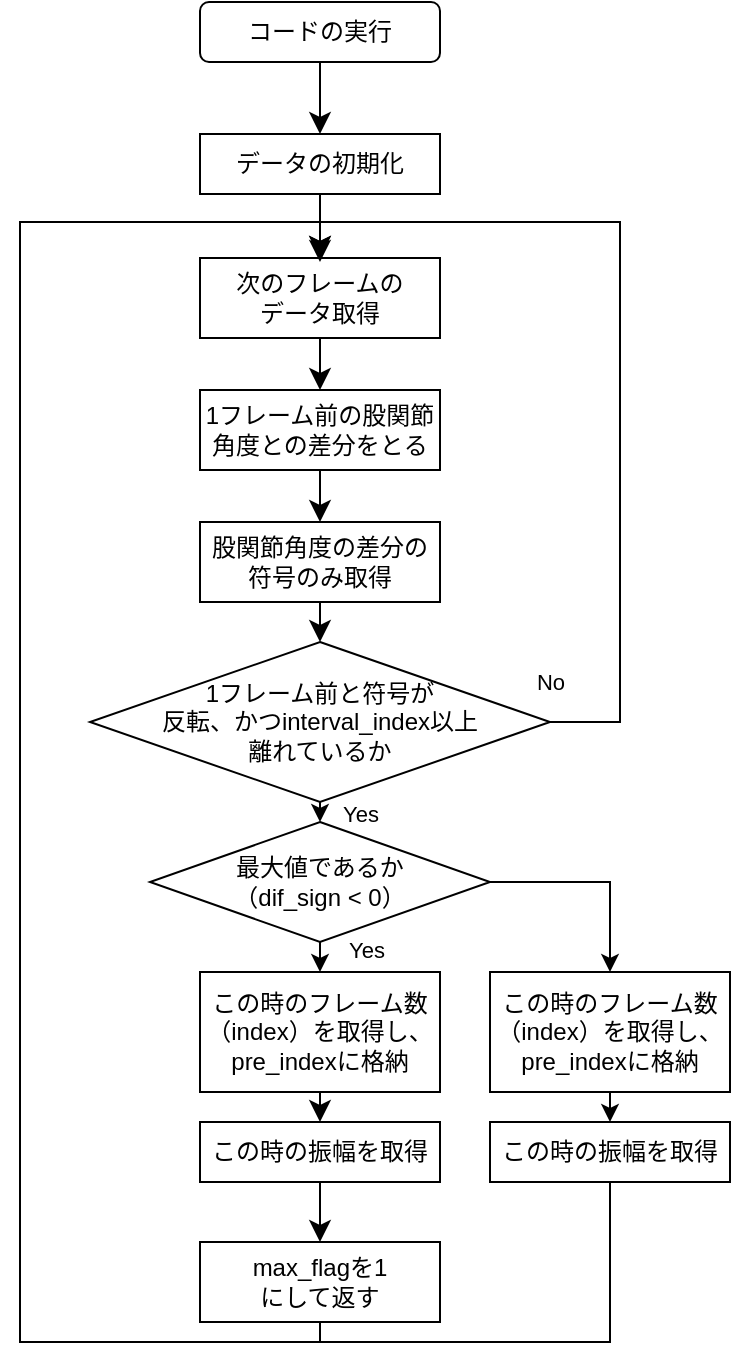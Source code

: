 <mxfile version="28.2.8">
  <diagram name="ページ1" id="XV7HOW5luz2mS909loeW">
    <mxGraphModel dx="639" dy="824" grid="1" gridSize="10" guides="1" tooltips="1" connect="1" arrows="1" fold="1" page="1" pageScale="1" pageWidth="827" pageHeight="1169" math="0" shadow="0">
      <root>
        <mxCell id="0" />
        <mxCell id="1" parent="0" />
        <mxCell id="YZBaffilu4AnjlPQbNB9-1" style="edgeStyle=none;curved=1;rounded=0;orthogonalLoop=1;jettySize=auto;html=1;exitX=0.5;exitY=1;exitDx=0;exitDy=0;entryX=0.5;entryY=0;entryDx=0;entryDy=0;fontSize=12;startSize=8;endSize=8;" parent="1" source="YZBaffilu4AnjlPQbNB9-2" target="YZBaffilu4AnjlPQbNB9-4" edge="1">
          <mxGeometry relative="1" as="geometry" />
        </mxCell>
        <mxCell id="YZBaffilu4AnjlPQbNB9-2" value="コードの実行" style="rounded=1;whiteSpace=wrap;html=1;" parent="1" vertex="1">
          <mxGeometry x="130" y="40" width="120" height="30" as="geometry" />
        </mxCell>
        <mxCell id="YZBaffilu4AnjlPQbNB9-3" style="edgeStyle=none;curved=1;rounded=0;orthogonalLoop=1;jettySize=auto;html=1;exitX=0.5;exitY=1;exitDx=0;exitDy=0;entryX=0.5;entryY=0;entryDx=0;entryDy=0;fontSize=12;startSize=8;endSize=8;" parent="1" source="YZBaffilu4AnjlPQbNB9-4" target="YZBaffilu4AnjlPQbNB9-6" edge="1">
          <mxGeometry relative="1" as="geometry" />
        </mxCell>
        <mxCell id="YZBaffilu4AnjlPQbNB9-4" value="データの初期化" style="rounded=0;whiteSpace=wrap;html=1;" parent="1" vertex="1">
          <mxGeometry x="130" y="106" width="120" height="30" as="geometry" />
        </mxCell>
        <mxCell id="YZBaffilu4AnjlPQbNB9-5" style="edgeStyle=none;curved=1;rounded=0;orthogonalLoop=1;jettySize=auto;html=1;exitX=0.5;exitY=1;exitDx=0;exitDy=0;entryX=0.5;entryY=0;entryDx=0;entryDy=0;fontSize=12;startSize=8;endSize=8;" parent="1" source="YZBaffilu4AnjlPQbNB9-6" target="YZBaffilu4AnjlPQbNB9-8" edge="1">
          <mxGeometry relative="1" as="geometry" />
        </mxCell>
        <mxCell id="YZBaffilu4AnjlPQbNB9-6" value="次のフレームの&lt;br&gt;データ取得" style="rounded=0;whiteSpace=wrap;html=1;" parent="1" vertex="1">
          <mxGeometry x="130" y="168" width="120" height="40" as="geometry" />
        </mxCell>
        <mxCell id="YZBaffilu4AnjlPQbNB9-7" style="edgeStyle=none;curved=1;rounded=0;orthogonalLoop=1;jettySize=auto;html=1;exitX=0.5;exitY=1;exitDx=0;exitDy=0;fontSize=12;startSize=8;endSize=8;" parent="1" source="YZBaffilu4AnjlPQbNB9-8" target="YZBaffilu4AnjlPQbNB9-10" edge="1">
          <mxGeometry relative="1" as="geometry" />
        </mxCell>
        <mxCell id="YZBaffilu4AnjlPQbNB9-8" value="1フレーム前の股関節角度との差分をとる" style="rounded=0;whiteSpace=wrap;html=1;" parent="1" vertex="1">
          <mxGeometry x="130" y="234" width="120" height="40" as="geometry" />
        </mxCell>
        <mxCell id="YZBaffilu4AnjlPQbNB9-9" style="edgeStyle=none;curved=1;rounded=0;orthogonalLoop=1;jettySize=auto;html=1;exitX=0.5;exitY=1;exitDx=0;exitDy=0;entryX=0.5;entryY=0;entryDx=0;entryDy=0;fontSize=12;startSize=8;endSize=8;" parent="1" source="YZBaffilu4AnjlPQbNB9-10" target="YZBaffilu4AnjlPQbNB9-12" edge="1">
          <mxGeometry relative="1" as="geometry" />
        </mxCell>
        <mxCell id="YZBaffilu4AnjlPQbNB9-10" value="股関節角度の差分の符号のみ取得" style="rounded=0;whiteSpace=wrap;html=1;" parent="1" vertex="1">
          <mxGeometry x="130" y="300" width="120" height="40" as="geometry" />
        </mxCell>
        <mxCell id="LMAKcTNWb_XVxzCbwD4E-4" style="edgeStyle=orthogonalEdgeStyle;rounded=0;orthogonalLoop=1;jettySize=auto;html=1;exitX=0.5;exitY=1;exitDx=0;exitDy=0;entryX=0.5;entryY=0;entryDx=0;entryDy=0;" edge="1" parent="1" source="YZBaffilu4AnjlPQbNB9-12" target="LMAKcTNWb_XVxzCbwD4E-3">
          <mxGeometry relative="1" as="geometry" />
        </mxCell>
        <mxCell id="LMAKcTNWb_XVxzCbwD4E-5" value="Yes" style="edgeLabel;html=1;align=center;verticalAlign=middle;resizable=0;points=[];" vertex="1" connectable="0" parent="LMAKcTNWb_XVxzCbwD4E-4">
          <mxGeometry x="0.165" relative="1" as="geometry">
            <mxPoint x="20" as="offset" />
          </mxGeometry>
        </mxCell>
        <mxCell id="YZBaffilu4AnjlPQbNB9-12" value="1フレーム前と符号が&lt;br&gt;反転、かつinterval_index以上&lt;br&gt;離れているか" style="rhombus;whiteSpace=wrap;html=1;" parent="1" vertex="1">
          <mxGeometry x="75" y="360" width="230" height="80" as="geometry" />
        </mxCell>
        <mxCell id="YZBaffilu4AnjlPQbNB9-13" style="edgeStyle=none;curved=1;rounded=0;orthogonalLoop=1;jettySize=auto;html=1;exitX=0.5;exitY=1;exitDx=0;exitDy=0;entryX=0.5;entryY=0;entryDx=0;entryDy=0;fontSize=12;startSize=8;endSize=8;" parent="1" source="YZBaffilu4AnjlPQbNB9-14" target="YZBaffilu4AnjlPQbNB9-16" edge="1">
          <mxGeometry relative="1" as="geometry" />
        </mxCell>
        <mxCell id="YZBaffilu4AnjlPQbNB9-14" value="この時のフレーム数（index）を取得し、pre_indexに格納" style="rounded=0;whiteSpace=wrap;html=1;" parent="1" vertex="1">
          <mxGeometry x="130" y="525" width="120" height="60" as="geometry" />
        </mxCell>
        <mxCell id="YZBaffilu4AnjlPQbNB9-15" style="edgeStyle=none;curved=1;rounded=0;orthogonalLoop=1;jettySize=auto;html=1;exitX=0.5;exitY=1;exitDx=0;exitDy=0;entryX=0.5;entryY=0;entryDx=0;entryDy=0;fontSize=12;startSize=8;endSize=8;" parent="1" source="YZBaffilu4AnjlPQbNB9-16" target="YZBaffilu4AnjlPQbNB9-17" edge="1">
          <mxGeometry relative="1" as="geometry" />
        </mxCell>
        <mxCell id="YZBaffilu4AnjlPQbNB9-16" value="この時の振幅を取得" style="rounded=0;whiteSpace=wrap;html=1;" parent="1" vertex="1">
          <mxGeometry x="130" y="600" width="120" height="30" as="geometry" />
        </mxCell>
        <mxCell id="YZBaffilu4AnjlPQbNB9-17" value="max_flagを1&lt;br&gt;にして返す" style="rounded=0;whiteSpace=wrap;html=1;" parent="1" vertex="1">
          <mxGeometry x="130" y="660" width="120" height="40" as="geometry" />
        </mxCell>
        <mxCell id="YZBaffilu4AnjlPQbNB9-18" value="" style="edgeStyle=orthogonalEdgeStyle;endArrow=classic;html=1;rounded=0;endSize=8;startSize=8;fontSize=12;exitX=0.5;exitY=1;exitDx=0;exitDy=0;entryX=0.5;entryY=0;entryDx=0;entryDy=0;" parent="1" source="YZBaffilu4AnjlPQbNB9-17" target="YZBaffilu4AnjlPQbNB9-6" edge="1">
          <mxGeometry width="50" height="50" relative="1" as="geometry">
            <mxPoint x="80" y="420" as="sourcePoint" />
            <mxPoint x="180" y="160" as="targetPoint" />
            <Array as="points">
              <mxPoint x="190" y="710" />
              <mxPoint x="40" y="710" />
              <mxPoint x="40" y="150" />
              <mxPoint x="190" y="150" />
            </Array>
          </mxGeometry>
        </mxCell>
        <mxCell id="YZBaffilu4AnjlPQbNB9-19" value="" style="edgeStyle=segmentEdgeStyle;endArrow=classic;html=1;curved=0;rounded=0;endSize=8;startSize=8;fontSize=12;exitX=1;exitY=0.5;exitDx=0;exitDy=0;" parent="1" source="YZBaffilu4AnjlPQbNB9-12" edge="1">
          <mxGeometry width="50" height="50" relative="1" as="geometry">
            <mxPoint x="340" y="400" as="sourcePoint" />
            <mxPoint x="190" y="170" as="targetPoint" />
            <Array as="points">
              <mxPoint x="340" y="400" />
              <mxPoint x="340" y="150" />
              <mxPoint x="190" y="150" />
            </Array>
          </mxGeometry>
        </mxCell>
        <mxCell id="YZBaffilu4AnjlPQbNB9-21" value="No" style="edgeLabel;html=1;align=center;verticalAlign=middle;resizable=0;points=[];" parent="YZBaffilu4AnjlPQbNB9-19" vertex="1" connectable="0">
          <mxGeometry x="-0.908" y="4" relative="1" as="geometry">
            <mxPoint x="-21" y="-16" as="offset" />
          </mxGeometry>
        </mxCell>
        <mxCell id="LMAKcTNWb_XVxzCbwD4E-6" style="edgeStyle=orthogonalEdgeStyle;rounded=0;orthogonalLoop=1;jettySize=auto;html=1;exitX=0.5;exitY=1;exitDx=0;exitDy=0;entryX=0.5;entryY=0;entryDx=0;entryDy=0;" edge="1" parent="1" source="LMAKcTNWb_XVxzCbwD4E-3" target="YZBaffilu4AnjlPQbNB9-14">
          <mxGeometry relative="1" as="geometry" />
        </mxCell>
        <mxCell id="LMAKcTNWb_XVxzCbwD4E-7" value="Yes" style="edgeLabel;html=1;align=center;verticalAlign=middle;resizable=0;points=[];" vertex="1" connectable="0" parent="LMAKcTNWb_XVxzCbwD4E-6">
          <mxGeometry x="-0.302" y="6" relative="1" as="geometry">
            <mxPoint x="17" y="-1" as="offset" />
          </mxGeometry>
        </mxCell>
        <mxCell id="LMAKcTNWb_XVxzCbwD4E-11" style="edgeStyle=orthogonalEdgeStyle;rounded=0;orthogonalLoop=1;jettySize=auto;html=1;exitX=1;exitY=0.5;exitDx=0;exitDy=0;entryX=0.5;entryY=0;entryDx=0;entryDy=0;" edge="1" parent="1" source="LMAKcTNWb_XVxzCbwD4E-3" target="LMAKcTNWb_XVxzCbwD4E-8">
          <mxGeometry relative="1" as="geometry" />
        </mxCell>
        <mxCell id="LMAKcTNWb_XVxzCbwD4E-3" value="最大値であるか&lt;br&gt;（dif_sign &amp;lt; 0）" style="rhombus;whiteSpace=wrap;html=1;" vertex="1" parent="1">
          <mxGeometry x="105" y="450" width="170" height="60" as="geometry" />
        </mxCell>
        <mxCell id="LMAKcTNWb_XVxzCbwD4E-12" style="edgeStyle=orthogonalEdgeStyle;rounded=0;orthogonalLoop=1;jettySize=auto;html=1;exitX=0.5;exitY=1;exitDx=0;exitDy=0;entryX=0.5;entryY=0;entryDx=0;entryDy=0;" edge="1" parent="1" source="LMAKcTNWb_XVxzCbwD4E-8" target="LMAKcTNWb_XVxzCbwD4E-9">
          <mxGeometry relative="1" as="geometry" />
        </mxCell>
        <mxCell id="LMAKcTNWb_XVxzCbwD4E-8" value="この時のフレーム数（index）を取得し、pre_indexに格納" style="rounded=0;whiteSpace=wrap;html=1;" vertex="1" parent="1">
          <mxGeometry x="275" y="525" width="120" height="60" as="geometry" />
        </mxCell>
        <mxCell id="LMAKcTNWb_XVxzCbwD4E-9" value="この時の振幅を取得" style="rounded=0;whiteSpace=wrap;html=1;" vertex="1" parent="1">
          <mxGeometry x="275" y="600" width="120" height="30" as="geometry" />
        </mxCell>
        <mxCell id="LMAKcTNWb_XVxzCbwD4E-14" value="" style="endArrow=none;html=1;rounded=0;entryX=0.5;entryY=1;entryDx=0;entryDy=0;" edge="1" parent="1" target="LMAKcTNWb_XVxzCbwD4E-9">
          <mxGeometry width="50" height="50" relative="1" as="geometry">
            <mxPoint x="190" y="710" as="sourcePoint" />
            <mxPoint x="340" y="640" as="targetPoint" />
            <Array as="points">
              <mxPoint x="335" y="710" />
            </Array>
          </mxGeometry>
        </mxCell>
      </root>
    </mxGraphModel>
  </diagram>
</mxfile>

